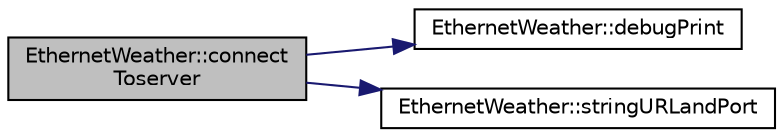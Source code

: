 digraph "EthernetWeather::connectToserver"
{
  edge [fontname="Helvetica",fontsize="10",labelfontname="Helvetica",labelfontsize="10"];
  node [fontname="Helvetica",fontsize="10",shape=record];
  rankdir="LR";
  Node1 [label="EthernetWeather::connect\lToserver",height=0.2,width=0.4,color="black", fillcolor="grey75", style="filled" fontcolor="black"];
  Node1 -> Node2 [color="midnightblue",fontsize="10",style="solid",fontname="Helvetica"];
  Node2 [label="EthernetWeather::debugPrint",height=0.2,width=0.4,color="black", fillcolor="white", style="filled",URL="$classEthernetWeather.html#afca6c0ec4afe480c5ac6e3abdb9fafe5"];
  Node1 -> Node3 [color="midnightblue",fontsize="10",style="solid",fontname="Helvetica"];
  Node3 [label="EthernetWeather::stringURLandPort",height=0.2,width=0.4,color="black", fillcolor="white", style="filled",URL="$classEthernetWeather.html#a3a56f511e6d9000df2f4a23c7af3223f"];
}
